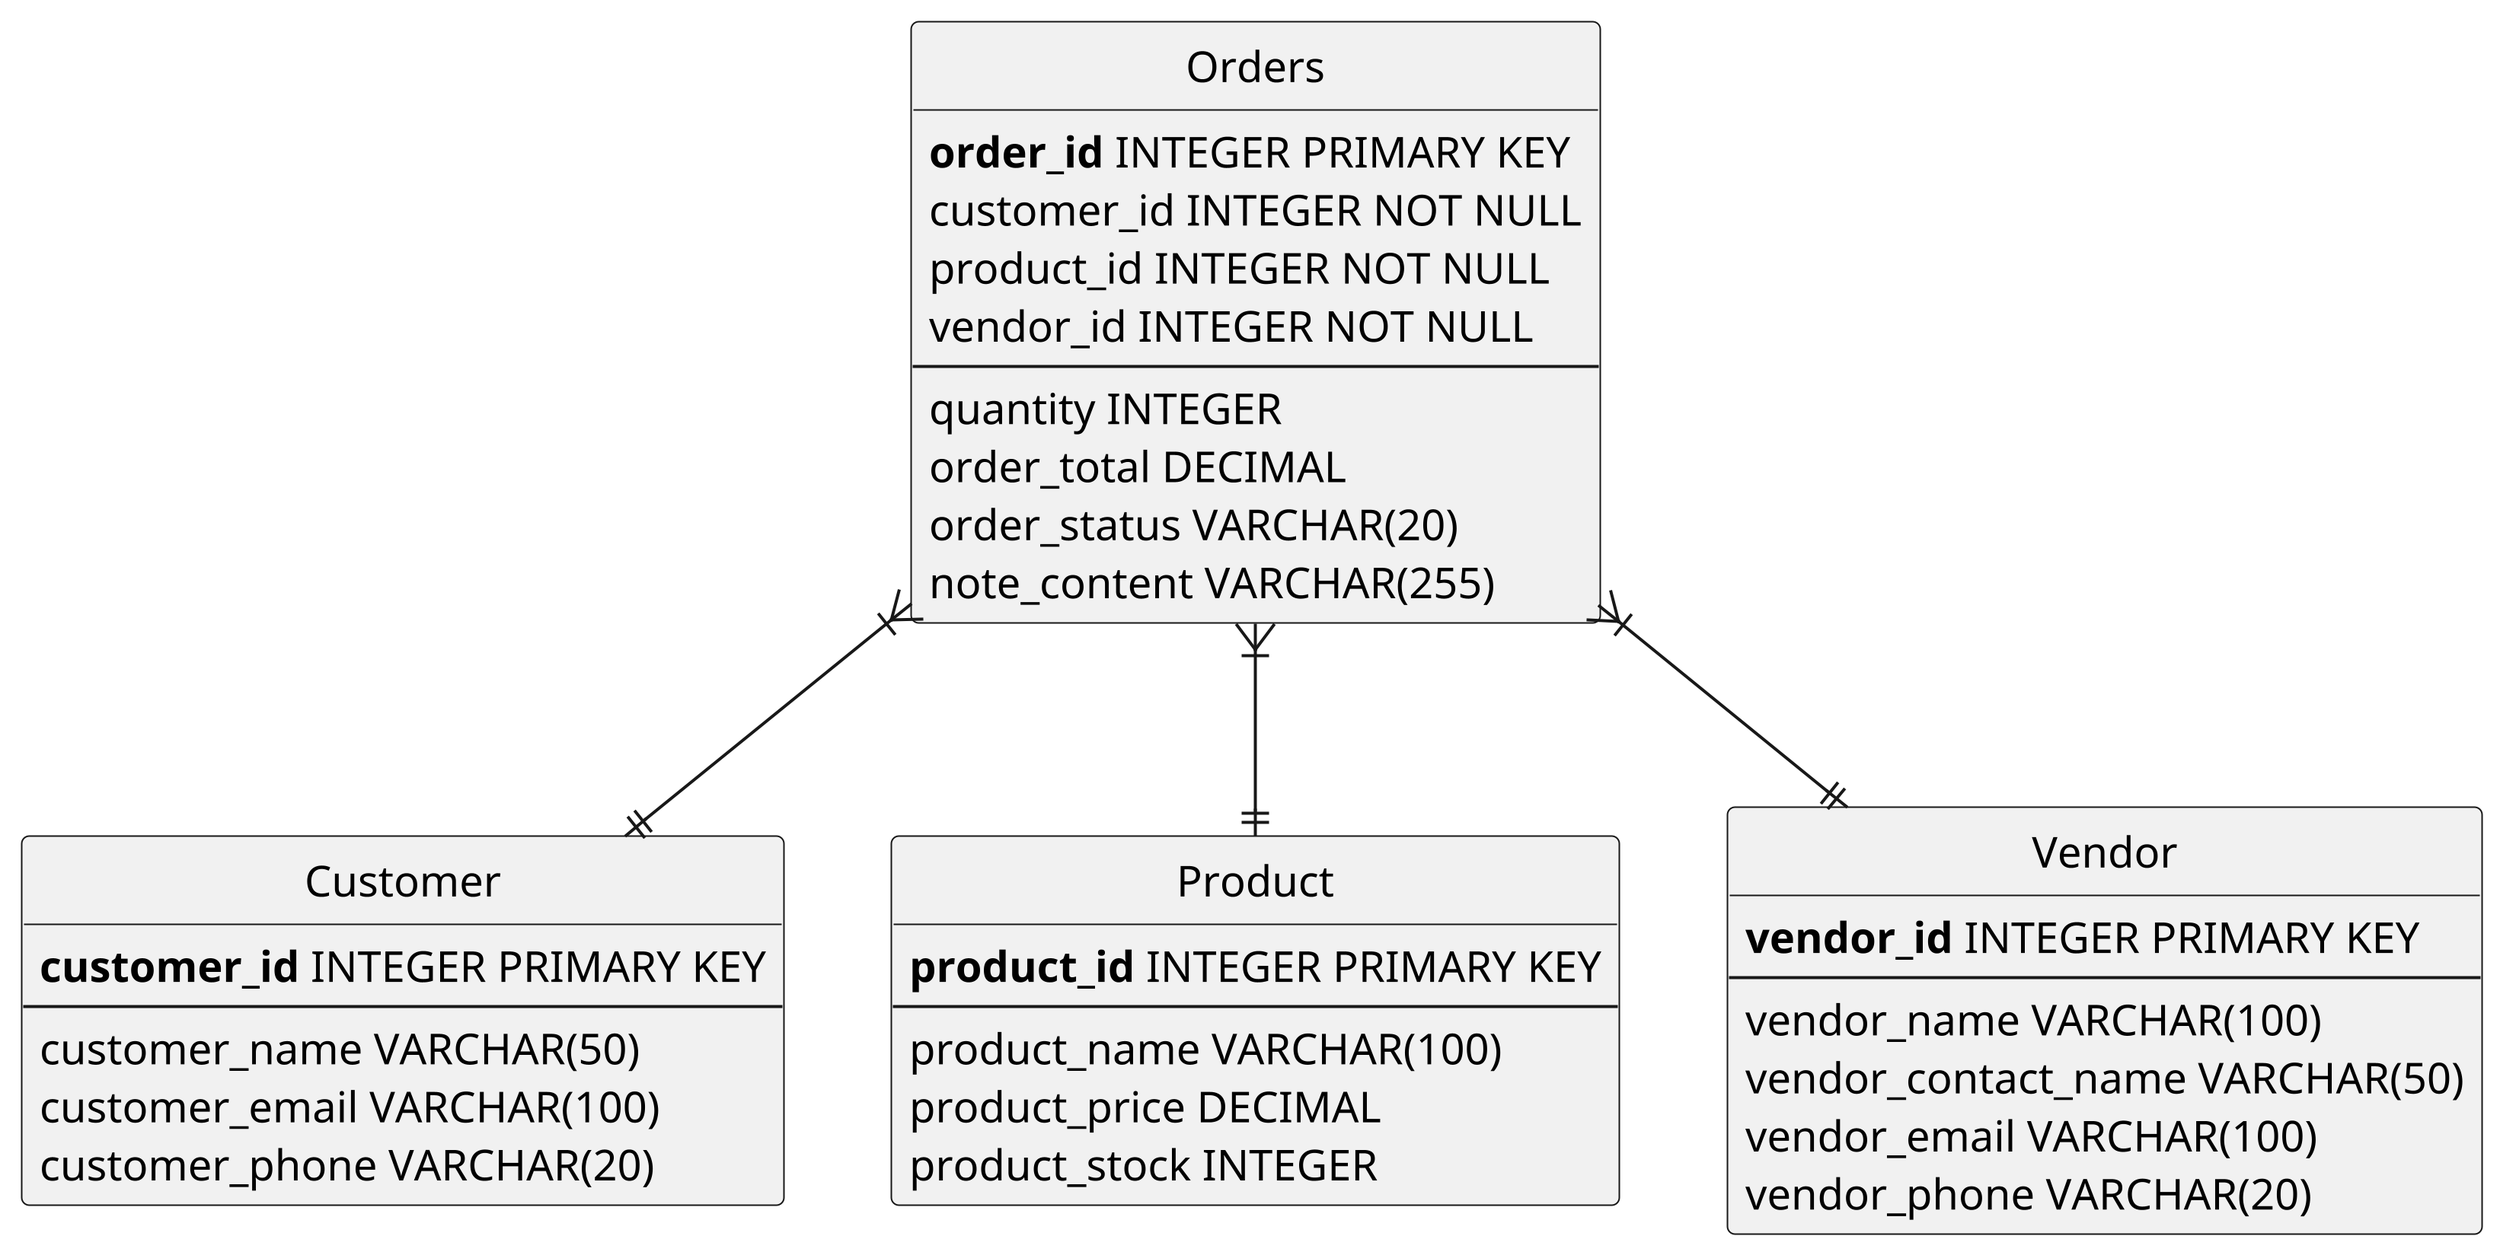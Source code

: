 @startuml

scale 5

hide circle

entity Orders {
    **order_id** INTEGER PRIMARY KEY
    customer_id INTEGER NOT NULL
    product_id INTEGER NOT NULL
    vendor_id INTEGER NOT NULL
    ---
    quantity INTEGER
    order_total DECIMAL
    order_status VARCHAR(20)
    note_content VARCHAR(255)
}

entity Customer {
    **customer_id** INTEGER PRIMARY KEY
    ---
    customer_name VARCHAR(50)
    customer_email VARCHAR(100)
    customer_phone VARCHAR(20)
}

entity Product {
    **product_id** INTEGER PRIMARY KEY
    ---
    product_name VARCHAR(100)
    product_price DECIMAL
    product_stock INTEGER
}

entity Vendor {
    **vendor_id** INTEGER PRIMARY KEY
    ---
    vendor_name VARCHAR(100)
    vendor_contact_name VARCHAR(50)
    vendor_email VARCHAR(100)
    vendor_phone VARCHAR(20)
}

Orders }|--|| Customer
Orders }|--|| Product
Orders }|--|| Vendor

@enduml